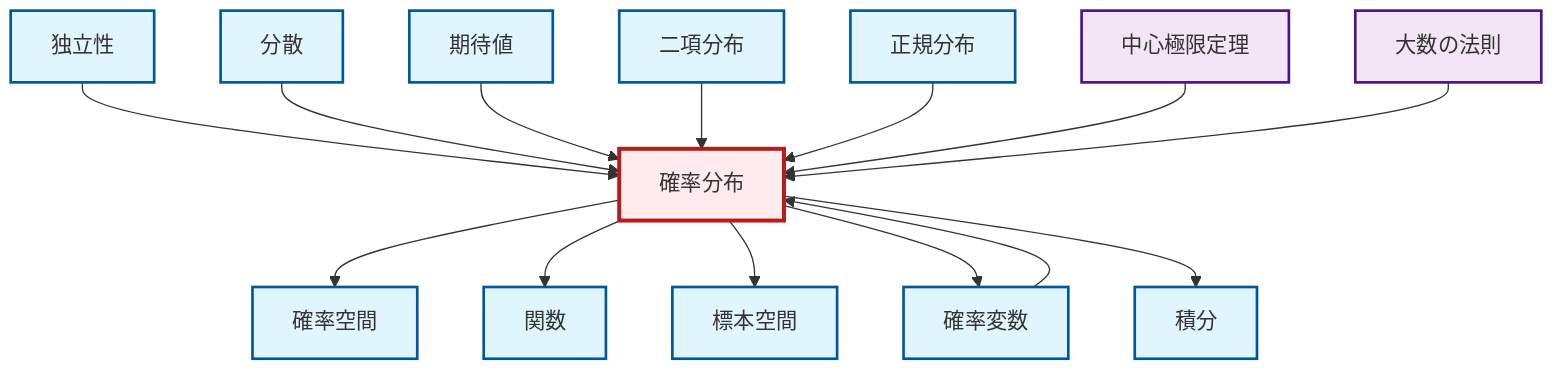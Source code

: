 graph TD
    classDef definition fill:#e1f5fe,stroke:#01579b,stroke-width:2px
    classDef theorem fill:#f3e5f5,stroke:#4a148c,stroke-width:2px
    classDef axiom fill:#fff3e0,stroke:#e65100,stroke-width:2px
    classDef example fill:#e8f5e9,stroke:#1b5e20,stroke-width:2px
    classDef current fill:#ffebee,stroke:#b71c1c,stroke-width:3px
    def-function["関数"]:::definition
    def-binomial-distribution["二項分布"]:::definition
    thm-central-limit["中心極限定理"]:::theorem
    def-integral["積分"]:::definition
    def-variance["分散"]:::definition
    def-probability-space["確率空間"]:::definition
    def-probability-distribution["確率分布"]:::definition
    thm-law-of-large-numbers["大数の法則"]:::theorem
    def-random-variable["確率変数"]:::definition
    def-sample-space["標本空間"]:::definition
    def-normal-distribution["正規分布"]:::definition
    def-independence["独立性"]:::definition
    def-expectation["期待値"]:::definition
    def-probability-distribution --> def-probability-space
    def-random-variable --> def-probability-distribution
    def-independence --> def-probability-distribution
    def-variance --> def-probability-distribution
    def-expectation --> def-probability-distribution
    def-binomial-distribution --> def-probability-distribution
    def-normal-distribution --> def-probability-distribution
    thm-central-limit --> def-probability-distribution
    thm-law-of-large-numbers --> def-probability-distribution
    def-probability-distribution --> def-function
    def-probability-distribution --> def-sample-space
    def-probability-distribution --> def-random-variable
    def-probability-distribution --> def-integral
    class def-probability-distribution current